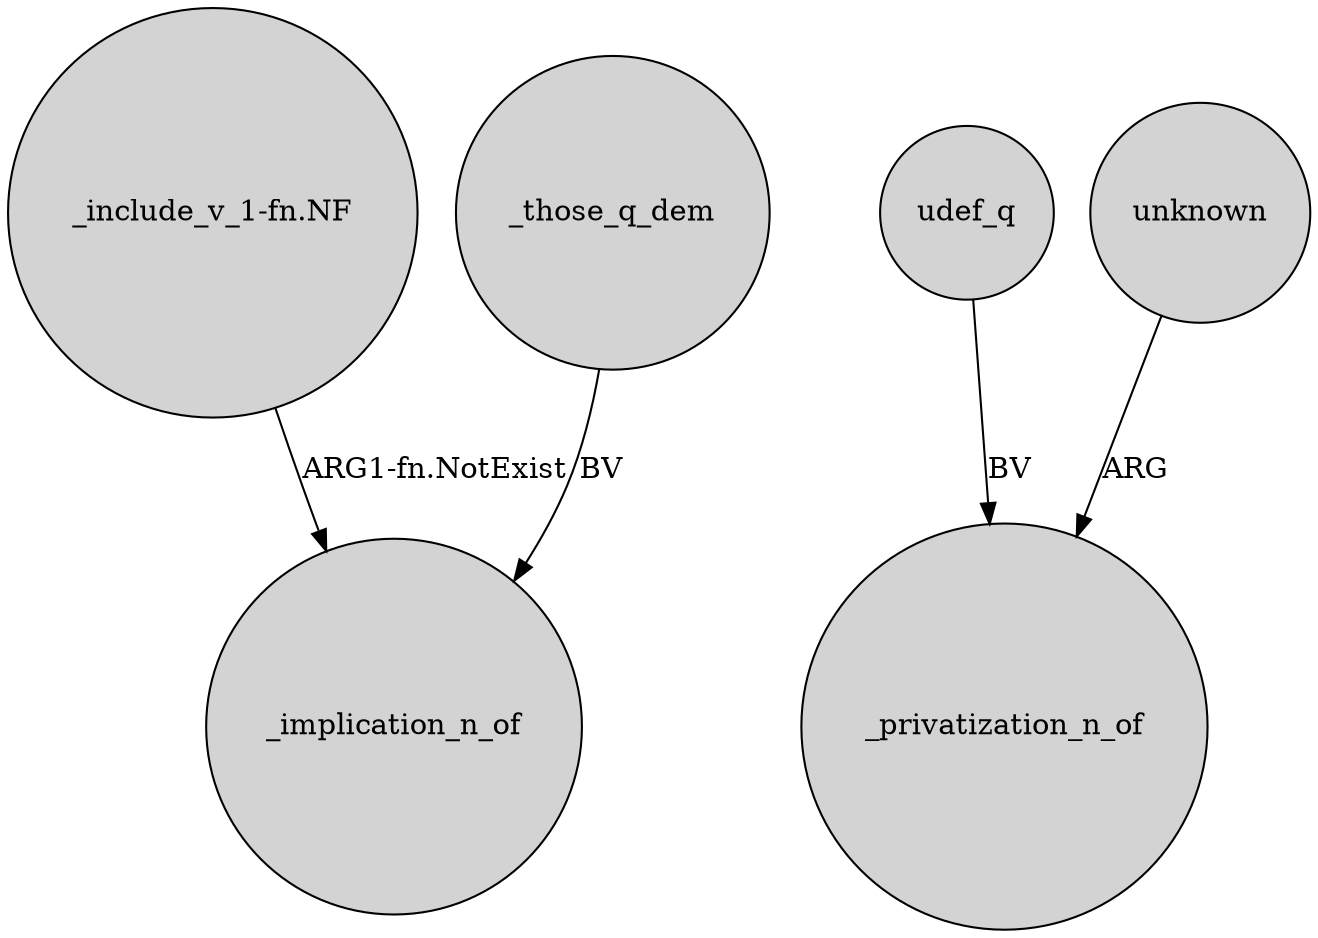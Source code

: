 digraph {
	node [shape=circle style=filled]
	"_include_v_1-fn.NF" -> _implication_n_of [label="ARG1-fn.NotExist"]
	udef_q -> _privatization_n_of [label=BV]
	unknown -> _privatization_n_of [label=ARG]
	_those_q_dem -> _implication_n_of [label=BV]
}
